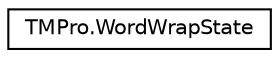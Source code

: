 digraph "Graphical Class Hierarchy"
{
 // LATEX_PDF_SIZE
  edge [fontname="Helvetica",fontsize="10",labelfontname="Helvetica",labelfontsize="10"];
  node [fontname="Helvetica",fontsize="10",shape=record];
  rankdir="LR";
  Node0 [label="TMPro.WordWrapState",height=0.2,width=0.4,color="black", fillcolor="white", style="filled",URL="$struct_t_m_pro_1_1_word_wrap_state.html",tooltip=" "];
}

